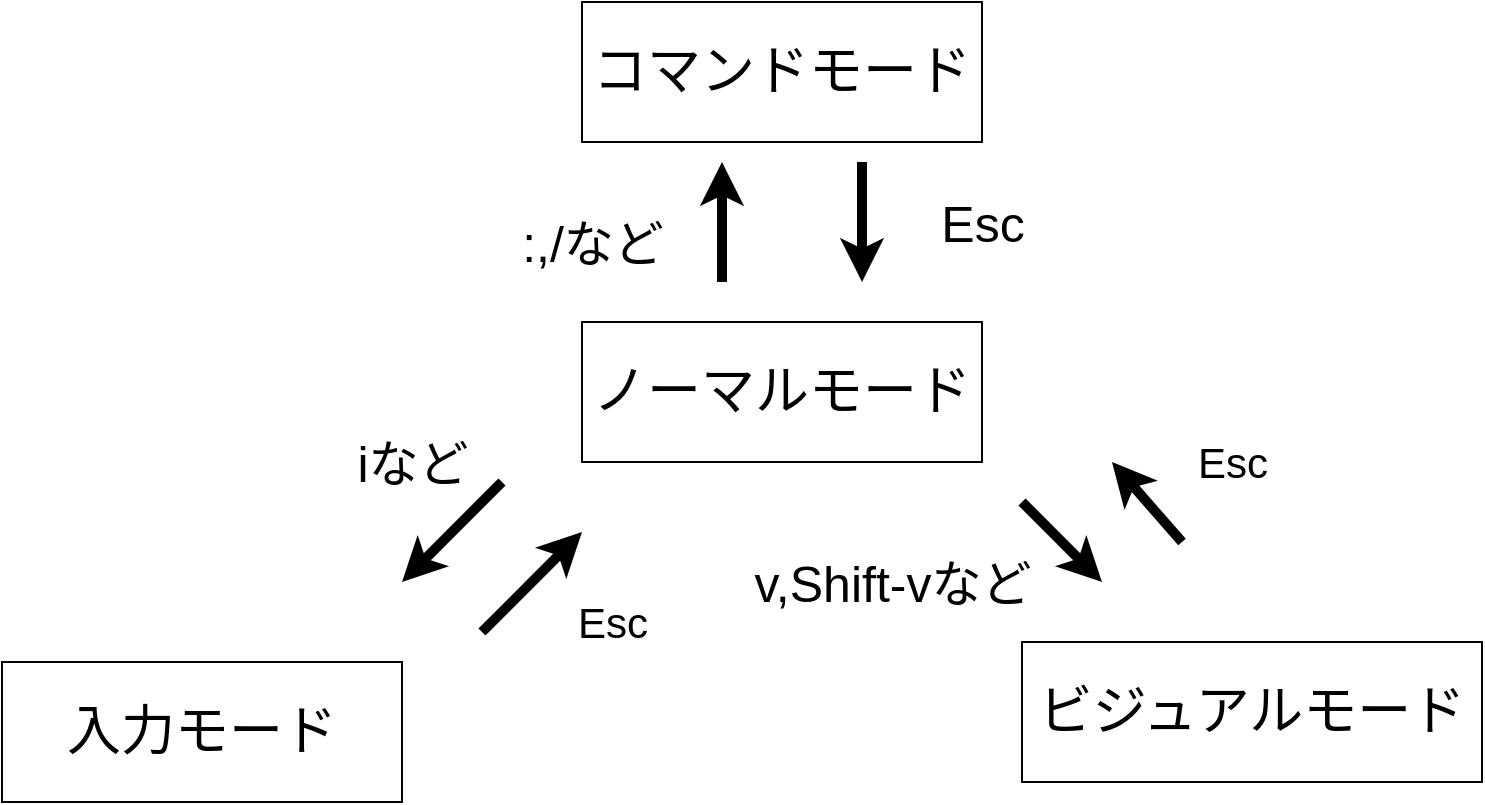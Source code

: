 <mxfile version="16.2.7" type="device"><diagram id="P8fTyi00JHOnolsfxCbk" name="Page-1"><mxGraphModel dx="896" dy="491" grid="1" gridSize="10" guides="1" tooltips="1" connect="1" arrows="1" fold="1" page="1" pageScale="1" pageWidth="850" pageHeight="1100" math="0" shadow="0"><root><mxCell id="0"/><mxCell id="1" parent="0"/><mxCell id="Rqsrkz2Pwsru4zcofDDA-4" value="&lt;font style=&quot;font-size: 27px&quot;&gt;入力モード&lt;/font&gt;" style="rounded=0;whiteSpace=wrap;html=1;" parent="1" vertex="1"><mxGeometry x="10" y="430" width="200" height="70" as="geometry"/></mxCell><mxCell id="Rqsrkz2Pwsru4zcofDDA-5" value="&lt;font style=&quot;font-size: 27px&quot;&gt;ビジュアルモード&lt;/font&gt;" style="rounded=0;whiteSpace=wrap;html=1;" parent="1" vertex="1"><mxGeometry x="520" y="420" width="230" height="70" as="geometry"/></mxCell><mxCell id="Rqsrkz2Pwsru4zcofDDA-6" value="&lt;font style=&quot;font-size: 27px&quot;&gt;コマンドモード&lt;/font&gt;" style="rounded=0;whiteSpace=wrap;html=1;" parent="1" vertex="1"><mxGeometry x="300" y="100" width="200" height="70" as="geometry"/></mxCell><mxCell id="Rqsrkz2Pwsru4zcofDDA-7" value="&lt;font style=&quot;font-size: 27px&quot;&gt;ノーマルモード&lt;/font&gt;" style="rounded=0;whiteSpace=wrap;html=1;" parent="1" vertex="1"><mxGeometry x="300" y="260" width="200" height="70" as="geometry"/></mxCell><mxCell id="Rqsrkz2Pwsru4zcofDDA-9" value="" style="endArrow=classic;html=1;rounded=0;fontSize=27;strokeWidth=5;" parent="1" edge="1"><mxGeometry width="50" height="50" relative="1" as="geometry"><mxPoint x="250" y="415" as="sourcePoint"/><mxPoint x="300" y="365" as="targetPoint"/></mxGeometry></mxCell><mxCell id="Rqsrkz2Pwsru4zcofDDA-10" value="" style="endArrow=classic;html=1;rounded=0;fontSize=27;strokeWidth=5;" parent="1" edge="1"><mxGeometry width="50" height="50" relative="1" as="geometry"><mxPoint x="260" y="340" as="sourcePoint"/><mxPoint x="210" y="390" as="targetPoint"/></mxGeometry></mxCell><mxCell id="Rqsrkz2Pwsru4zcofDDA-11" value="" style="endArrow=classic;html=1;rounded=0;fontSize=27;strokeWidth=5;" parent="1" edge="1"><mxGeometry width="50" height="50" relative="1" as="geometry"><mxPoint x="520" y="350" as="sourcePoint"/><mxPoint x="560" y="390" as="targetPoint"/></mxGeometry></mxCell><mxCell id="Rqsrkz2Pwsru4zcofDDA-12" value="" style="endArrow=classic;html=1;rounded=0;fontSize=27;strokeWidth=5;" parent="1" edge="1"><mxGeometry width="50" height="50" relative="1" as="geometry"><mxPoint x="600" y="370" as="sourcePoint"/><mxPoint x="565" y="330" as="targetPoint"/></mxGeometry></mxCell><mxCell id="80xWTPenbgkskZ8D5Vhc-1" value="" style="endArrow=classic;html=1;rounded=0;fontSize=27;strokeWidth=5;" parent="1" edge="1"><mxGeometry width="50" height="50" relative="1" as="geometry"><mxPoint x="370" y="240" as="sourcePoint"/><mxPoint x="370" y="180" as="targetPoint"/></mxGeometry></mxCell><mxCell id="80xWTPenbgkskZ8D5Vhc-2" value="" style="endArrow=classic;html=1;rounded=0;fontSize=27;strokeWidth=5;" parent="1" edge="1"><mxGeometry width="50" height="50" relative="1" as="geometry"><mxPoint x="440" y="180" as="sourcePoint"/><mxPoint x="440" y="240" as="targetPoint"/></mxGeometry></mxCell><mxCell id="80xWTPenbgkskZ8D5Vhc-6" value="&lt;font style=&quot;font-size: 25px;&quot;&gt;Esc&lt;/font&gt;" style="text;html=1;align=center;verticalAlign=middle;resizable=0;points=[];autosize=1;strokeColor=none;fillColor=none;fontSize=25;" parent="1" vertex="1"><mxGeometry x="470" y="190" width="60" height="40" as="geometry"/></mxCell><mxCell id="80xWTPenbgkskZ8D5Vhc-7" value="&lt;font style=&quot;font-size: 21px&quot;&gt;Esc&lt;/font&gt;" style="text;html=1;align=center;verticalAlign=middle;resizable=0;points=[];autosize=1;strokeColor=none;fillColor=none;" parent="1" vertex="1"><mxGeometry x="600" y="320" width="50" height="20" as="geometry"/></mxCell><mxCell id="80xWTPenbgkskZ8D5Vhc-8" value="&lt;font style=&quot;font-size: 21px&quot;&gt;Esc&lt;/font&gt;" style="text;html=1;align=center;verticalAlign=middle;resizable=0;points=[];autosize=1;strokeColor=none;fillColor=none;" parent="1" vertex="1"><mxGeometry x="290" y="400" width="50" height="20" as="geometry"/></mxCell><mxCell id="80xWTPenbgkskZ8D5Vhc-9" value="&lt;font style=&quot;font-size: 25px&quot;&gt;v,Shift-vなど&lt;/font&gt;" style="text;html=1;align=center;verticalAlign=middle;resizable=0;points=[];autosize=1;strokeColor=none;fillColor=none;fontSize=25;" parent="1" vertex="1"><mxGeometry x="380" y="370" width="150" height="40" as="geometry"/></mxCell><mxCell id="80xWTPenbgkskZ8D5Vhc-11" value="&lt;font style=&quot;font-size: 25px&quot;&gt;:,/など&lt;/font&gt;" style="text;html=1;align=center;verticalAlign=middle;resizable=0;points=[];autosize=1;strokeColor=none;fillColor=none;fontSize=25;" parent="1" vertex="1"><mxGeometry x="260" y="200" width="90" height="40" as="geometry"/></mxCell><mxCell id="80xWTPenbgkskZ8D5Vhc-12" value="&lt;font style=&quot;font-size: 25px&quot;&gt;iなど&lt;/font&gt;" style="text;html=1;align=center;verticalAlign=middle;resizable=0;points=[];autosize=1;strokeColor=none;fillColor=none;fontSize=25;" parent="1" vertex="1"><mxGeometry x="180" y="310" width="70" height="40" as="geometry"/></mxCell></root></mxGraphModel></diagram></mxfile>